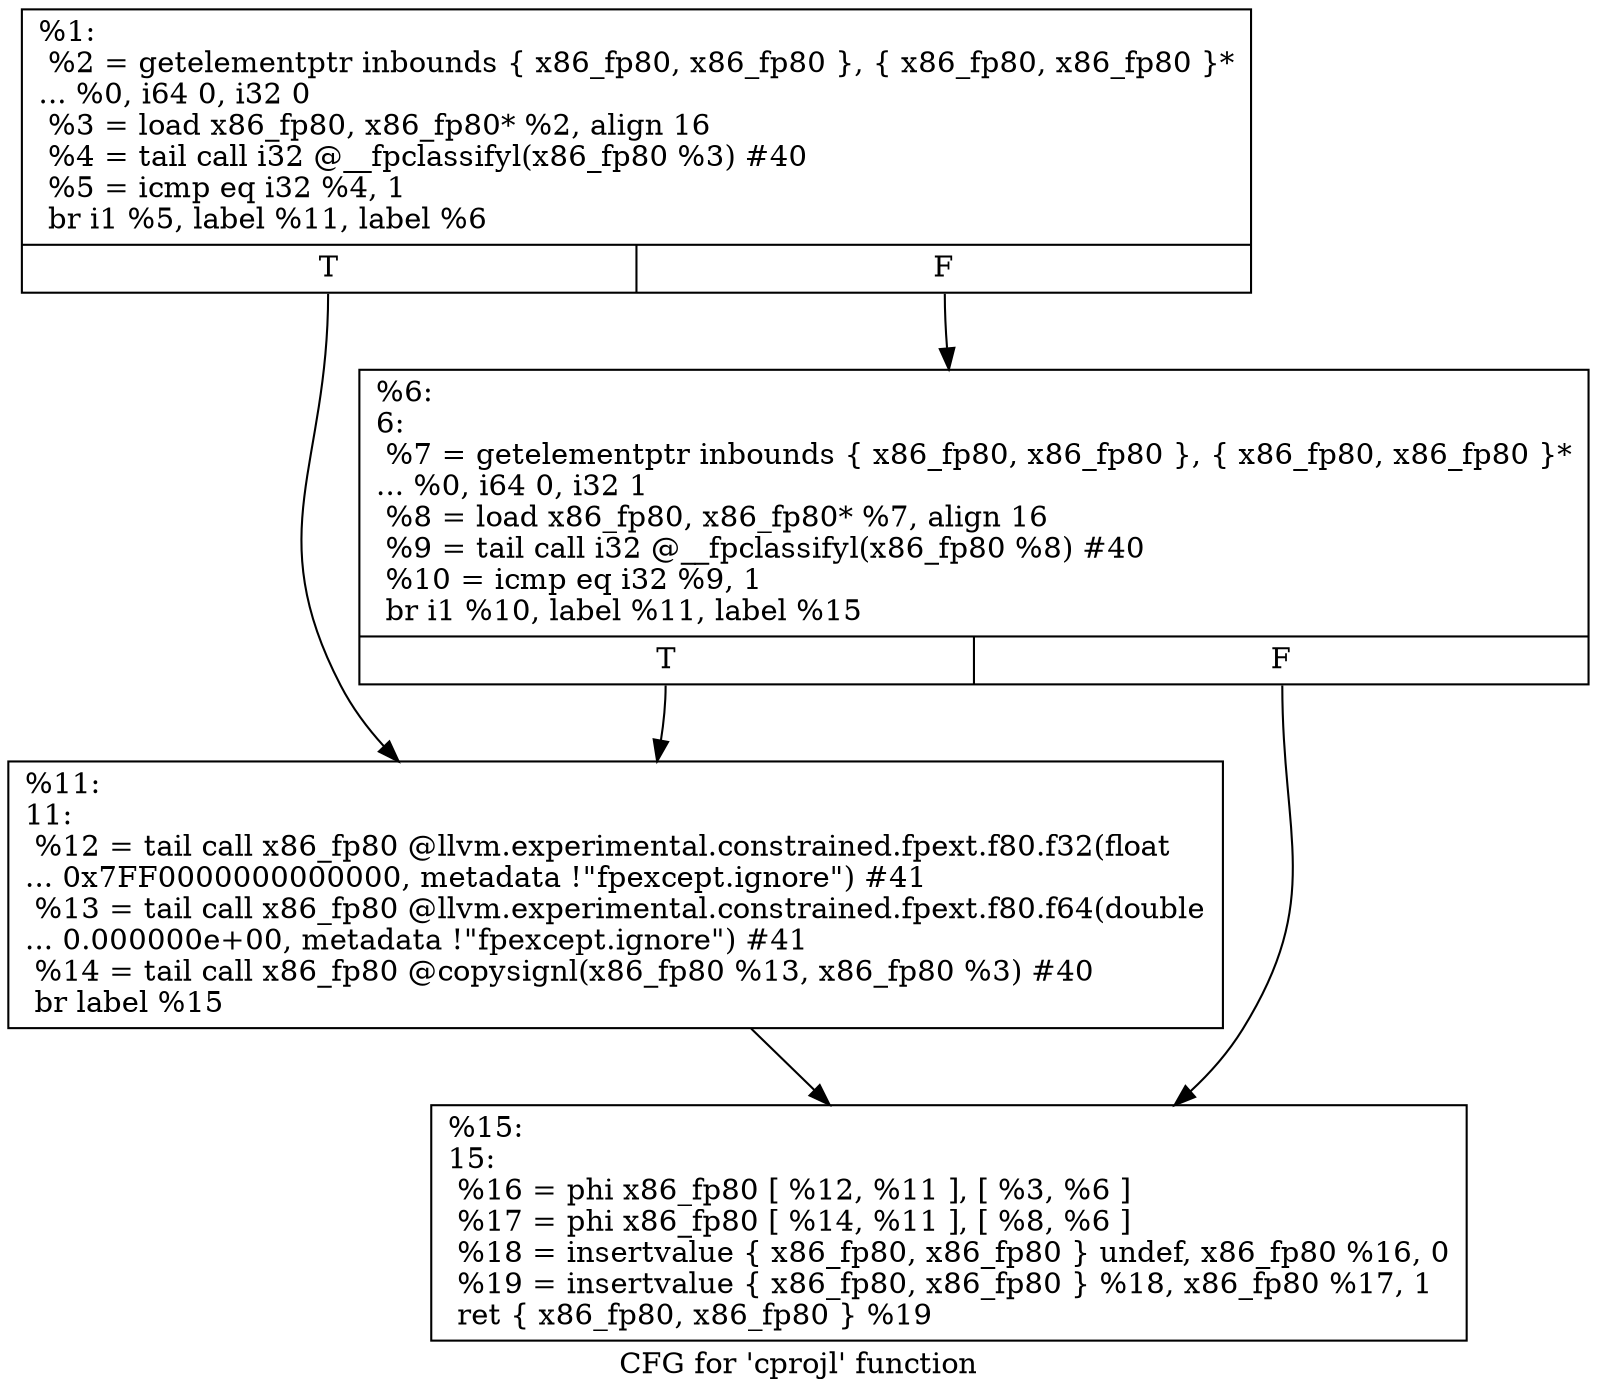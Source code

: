 digraph "CFG for 'cprojl' function" {
	label="CFG for 'cprojl' function";

	Node0x1cc7dd0 [shape=record,label="{%1:\l  %2 = getelementptr inbounds \{ x86_fp80, x86_fp80 \}, \{ x86_fp80, x86_fp80 \}*\l... %0, i64 0, i32 0\l  %3 = load x86_fp80, x86_fp80* %2, align 16\l  %4 = tail call i32 @__fpclassifyl(x86_fp80 %3) #40\l  %5 = icmp eq i32 %4, 1\l  br i1 %5, label %11, label %6\l|{<s0>T|<s1>F}}"];
	Node0x1cc7dd0:s0 -> Node0x1cc7e70;
	Node0x1cc7dd0:s1 -> Node0x1cc7e20;
	Node0x1cc7e20 [shape=record,label="{%6:\l6:                                                \l  %7 = getelementptr inbounds \{ x86_fp80, x86_fp80 \}, \{ x86_fp80, x86_fp80 \}*\l... %0, i64 0, i32 1\l  %8 = load x86_fp80, x86_fp80* %7, align 16\l  %9 = tail call i32 @__fpclassifyl(x86_fp80 %8) #40\l  %10 = icmp eq i32 %9, 1\l  br i1 %10, label %11, label %15\l|{<s0>T|<s1>F}}"];
	Node0x1cc7e20:s0 -> Node0x1cc7e70;
	Node0x1cc7e20:s1 -> Node0x1cc7ec0;
	Node0x1cc7e70 [shape=record,label="{%11:\l11:                                               \l  %12 = tail call x86_fp80 @llvm.experimental.constrained.fpext.f80.f32(float\l... 0x7FF0000000000000, metadata !\"fpexcept.ignore\") #41\l  %13 = tail call x86_fp80 @llvm.experimental.constrained.fpext.f80.f64(double\l... 0.000000e+00, metadata !\"fpexcept.ignore\") #41\l  %14 = tail call x86_fp80 @copysignl(x86_fp80 %13, x86_fp80 %3) #40\l  br label %15\l}"];
	Node0x1cc7e70 -> Node0x1cc7ec0;
	Node0x1cc7ec0 [shape=record,label="{%15:\l15:                                               \l  %16 = phi x86_fp80 [ %12, %11 ], [ %3, %6 ]\l  %17 = phi x86_fp80 [ %14, %11 ], [ %8, %6 ]\l  %18 = insertvalue \{ x86_fp80, x86_fp80 \} undef, x86_fp80 %16, 0\l  %19 = insertvalue \{ x86_fp80, x86_fp80 \} %18, x86_fp80 %17, 1\l  ret \{ x86_fp80, x86_fp80 \} %19\l}"];
}
